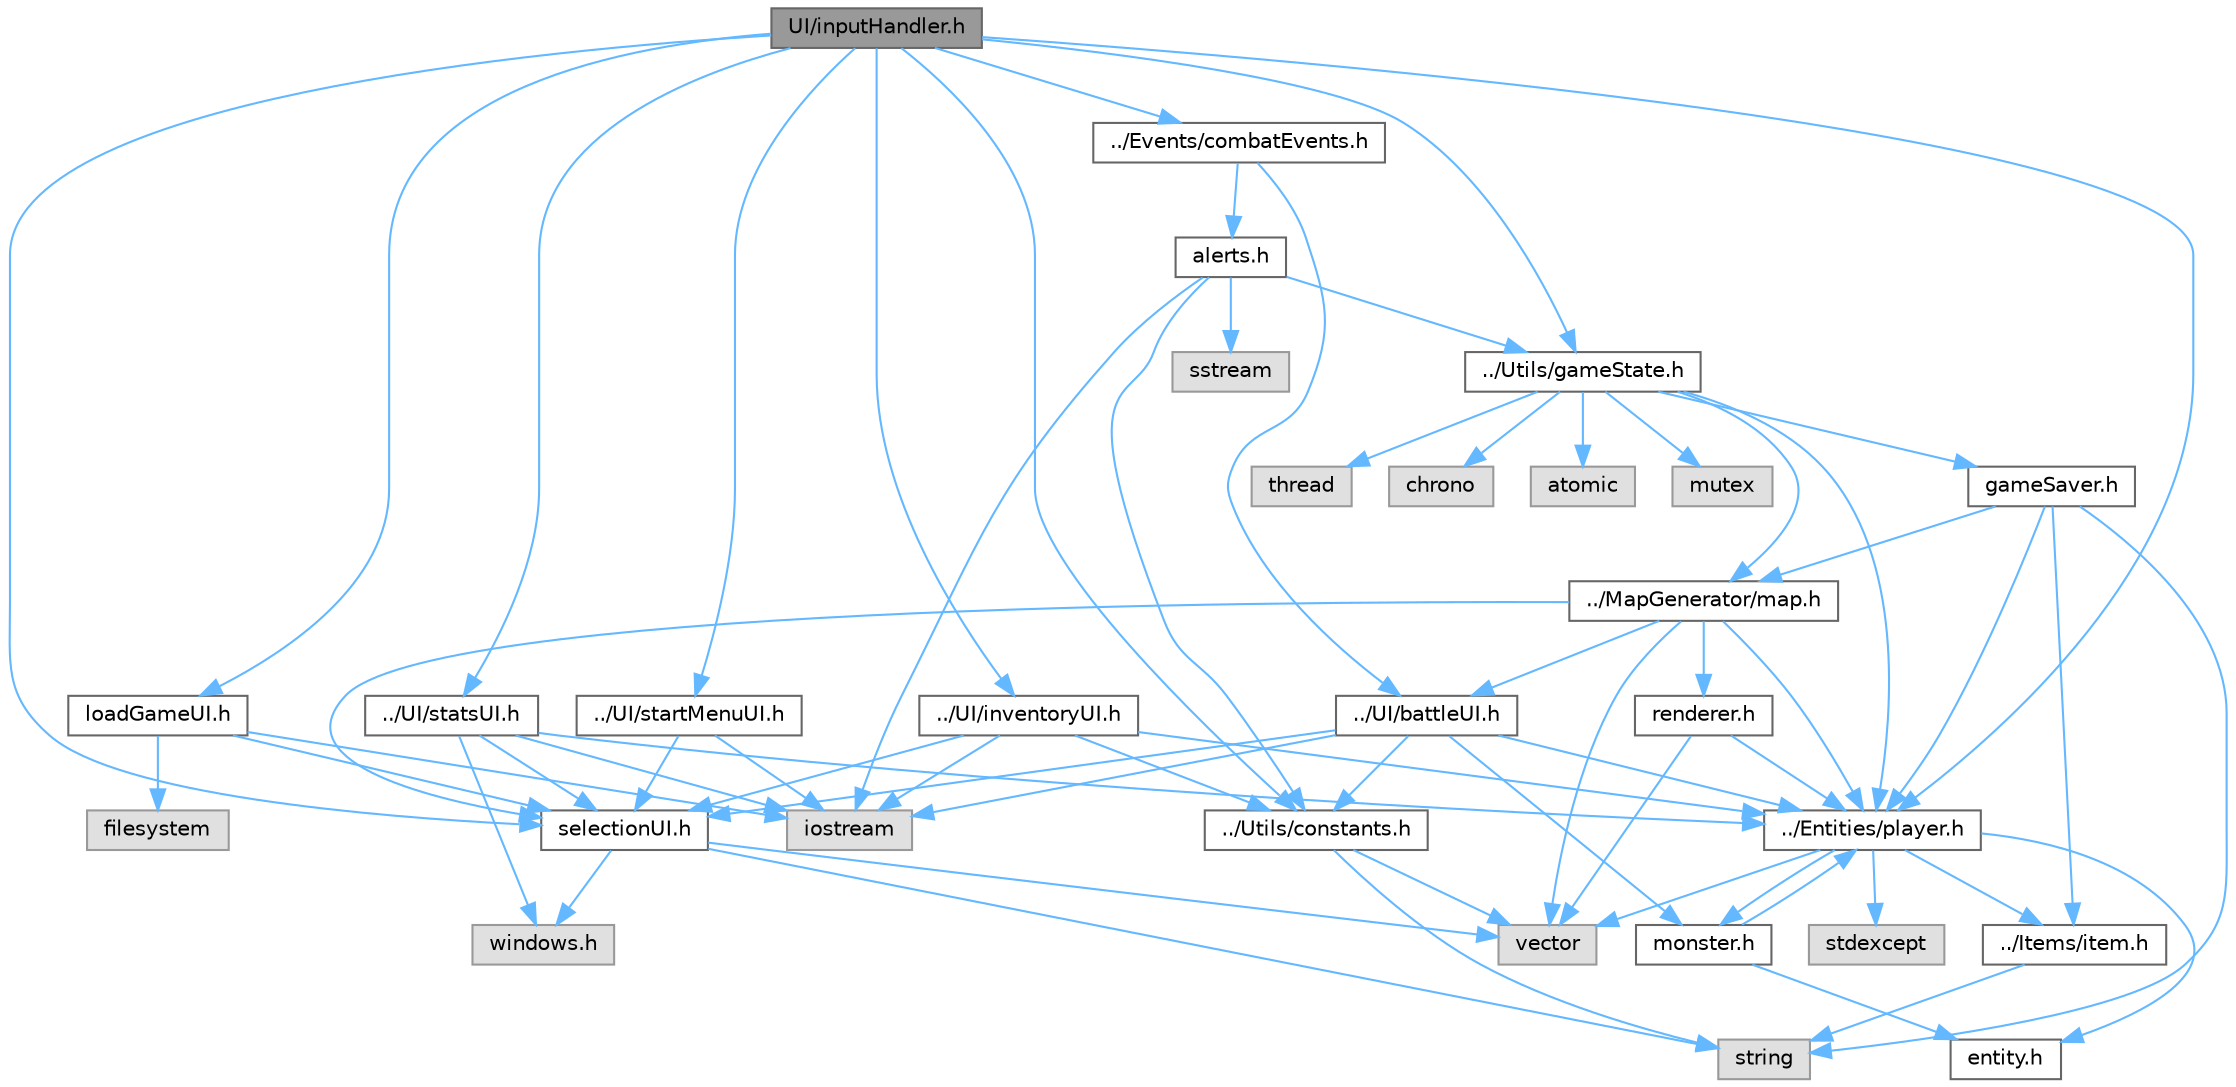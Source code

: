 digraph "UI/inputHandler.h"
{
 // LATEX_PDF_SIZE
  bgcolor="transparent";
  edge [fontname=Helvetica,fontsize=10,labelfontname=Helvetica,labelfontsize=10];
  node [fontname=Helvetica,fontsize=10,shape=box,height=0.2,width=0.4];
  Node1 [id="Node000001",label="UI/inputHandler.h",height=0.2,width=0.4,color="gray40", fillcolor="grey60", style="filled", fontcolor="black",tooltip=" "];
  Node1 -> Node2 [id="edge1_Node000001_Node000002",color="steelblue1",style="solid",tooltip=" "];
  Node2 [id="Node000002",label="../Entities/player.h",height=0.2,width=0.4,color="grey40", fillcolor="white", style="filled",URL="$player_8h.html",tooltip=" "];
  Node2 -> Node3 [id="edge2_Node000002_Node000003",color="steelblue1",style="solid",tooltip=" "];
  Node3 [id="Node000003",label="entity.h",height=0.2,width=0.4,color="grey40", fillcolor="white", style="filled",URL="$entity_8h.html",tooltip=" "];
  Node2 -> Node4 [id="edge3_Node000002_Node000004",color="steelblue1",style="solid",tooltip=" "];
  Node4 [id="Node000004",label="monster.h",height=0.2,width=0.4,color="grey40", fillcolor="white", style="filled",URL="$monster_8h.html",tooltip=" "];
  Node4 -> Node3 [id="edge4_Node000004_Node000003",color="steelblue1",style="solid",tooltip=" "];
  Node4 -> Node2 [id="edge5_Node000004_Node000002",color="steelblue1",style="solid",tooltip=" "];
  Node2 -> Node5 [id="edge6_Node000002_Node000005",color="steelblue1",style="solid",tooltip=" "];
  Node5 [id="Node000005",label="../Items/item.h",height=0.2,width=0.4,color="grey40", fillcolor="white", style="filled",URL="$item_8h.html",tooltip=" "];
  Node5 -> Node6 [id="edge7_Node000005_Node000006",color="steelblue1",style="solid",tooltip=" "];
  Node6 [id="Node000006",label="string",height=0.2,width=0.4,color="grey60", fillcolor="#E0E0E0", style="filled",tooltip=" "];
  Node2 -> Node7 [id="edge8_Node000002_Node000007",color="steelblue1",style="solid",tooltip=" "];
  Node7 [id="Node000007",label="vector",height=0.2,width=0.4,color="grey60", fillcolor="#E0E0E0", style="filled",tooltip=" "];
  Node2 -> Node8 [id="edge9_Node000002_Node000008",color="steelblue1",style="solid",tooltip=" "];
  Node8 [id="Node000008",label="stdexcept",height=0.2,width=0.4,color="grey60", fillcolor="#E0E0E0", style="filled",tooltip=" "];
  Node1 -> Node9 [id="edge10_Node000001_Node000009",color="steelblue1",style="solid",tooltip=" "];
  Node9 [id="Node000009",label="../UI/inventoryUI.h",height=0.2,width=0.4,color="grey40", fillcolor="white", style="filled",URL="$inventory_u_i_8h.html",tooltip=" "];
  Node9 -> Node10 [id="edge11_Node000009_Node000010",color="steelblue1",style="solid",tooltip=" "];
  Node10 [id="Node000010",label="iostream",height=0.2,width=0.4,color="grey60", fillcolor="#E0E0E0", style="filled",tooltip=" "];
  Node9 -> Node11 [id="edge12_Node000009_Node000011",color="steelblue1",style="solid",tooltip=" "];
  Node11 [id="Node000011",label="selectionUI.h",height=0.2,width=0.4,color="grey40", fillcolor="white", style="filled",URL="$selection_u_i_8h.html",tooltip=" "];
  Node11 -> Node12 [id="edge13_Node000011_Node000012",color="steelblue1",style="solid",tooltip=" "];
  Node12 [id="Node000012",label="windows.h",height=0.2,width=0.4,color="grey60", fillcolor="#E0E0E0", style="filled",tooltip=" "];
  Node11 -> Node7 [id="edge14_Node000011_Node000007",color="steelblue1",style="solid",tooltip=" "];
  Node11 -> Node6 [id="edge15_Node000011_Node000006",color="steelblue1",style="solid",tooltip=" "];
  Node9 -> Node2 [id="edge16_Node000009_Node000002",color="steelblue1",style="solid",tooltip=" "];
  Node9 -> Node13 [id="edge17_Node000009_Node000013",color="steelblue1",style="solid",tooltip=" "];
  Node13 [id="Node000013",label="../Utils/constants.h",height=0.2,width=0.4,color="grey40", fillcolor="white", style="filled",URL="$constants_8h.html",tooltip=" "];
  Node13 -> Node6 [id="edge18_Node000013_Node000006",color="steelblue1",style="solid",tooltip=" "];
  Node13 -> Node7 [id="edge19_Node000013_Node000007",color="steelblue1",style="solid",tooltip=" "];
  Node1 -> Node14 [id="edge20_Node000001_Node000014",color="steelblue1",style="solid",tooltip=" "];
  Node14 [id="Node000014",label="../UI/statsUI.h",height=0.2,width=0.4,color="grey40", fillcolor="white", style="filled",URL="$stats_u_i_8h.html",tooltip=" "];
  Node14 -> Node11 [id="edge21_Node000014_Node000011",color="steelblue1",style="solid",tooltip=" "];
  Node14 -> Node2 [id="edge22_Node000014_Node000002",color="steelblue1",style="solid",tooltip=" "];
  Node14 -> Node12 [id="edge23_Node000014_Node000012",color="steelblue1",style="solid",tooltip=" "];
  Node14 -> Node10 [id="edge24_Node000014_Node000010",color="steelblue1",style="solid",tooltip=" "];
  Node1 -> Node15 [id="edge25_Node000001_Node000015",color="steelblue1",style="solid",tooltip=" "];
  Node15 [id="Node000015",label="../UI/startMenuUI.h",height=0.2,width=0.4,color="grey40", fillcolor="white", style="filled",URL="$start_menu_u_i_8h.html",tooltip=" "];
  Node15 -> Node10 [id="edge26_Node000015_Node000010",color="steelblue1",style="solid",tooltip=" "];
  Node15 -> Node11 [id="edge27_Node000015_Node000011",color="steelblue1",style="solid",tooltip=" "];
  Node1 -> Node11 [id="edge28_Node000001_Node000011",color="steelblue1",style="solid",tooltip=" "];
  Node1 -> Node13 [id="edge29_Node000001_Node000013",color="steelblue1",style="solid",tooltip=" "];
  Node1 -> Node16 [id="edge30_Node000001_Node000016",color="steelblue1",style="solid",tooltip=" "];
  Node16 [id="Node000016",label="../Utils/gameState.h",height=0.2,width=0.4,color="grey40", fillcolor="white", style="filled",URL="$game_state_8h.html",tooltip=" "];
  Node16 -> Node17 [id="edge31_Node000016_Node000017",color="steelblue1",style="solid",tooltip=" "];
  Node17 [id="Node000017",label="thread",height=0.2,width=0.4,color="grey60", fillcolor="#E0E0E0", style="filled",tooltip=" "];
  Node16 -> Node18 [id="edge32_Node000016_Node000018",color="steelblue1",style="solid",tooltip=" "];
  Node18 [id="Node000018",label="chrono",height=0.2,width=0.4,color="grey60", fillcolor="#E0E0E0", style="filled",tooltip=" "];
  Node16 -> Node19 [id="edge33_Node000016_Node000019",color="steelblue1",style="solid",tooltip=" "];
  Node19 [id="Node000019",label="atomic",height=0.2,width=0.4,color="grey60", fillcolor="#E0E0E0", style="filled",tooltip=" "];
  Node16 -> Node20 [id="edge34_Node000016_Node000020",color="steelblue1",style="solid",tooltip=" "];
  Node20 [id="Node000020",label="mutex",height=0.2,width=0.4,color="grey60", fillcolor="#E0E0E0", style="filled",tooltip=" "];
  Node16 -> Node21 [id="edge35_Node000016_Node000021",color="steelblue1",style="solid",tooltip=" "];
  Node21 [id="Node000021",label="../MapGenerator/map.h",height=0.2,width=0.4,color="grey40", fillcolor="white", style="filled",URL="$map_8h.html",tooltip=" "];
  Node21 -> Node7 [id="edge36_Node000021_Node000007",color="steelblue1",style="solid",tooltip=" "];
  Node21 -> Node2 [id="edge37_Node000021_Node000002",color="steelblue1",style="solid",tooltip=" "];
  Node21 -> Node22 [id="edge38_Node000021_Node000022",color="steelblue1",style="solid",tooltip=" "];
  Node22 [id="Node000022",label="renderer.h",height=0.2,width=0.4,color="grey40", fillcolor="white", style="filled",URL="$renderer_8h.html",tooltip=" "];
  Node22 -> Node2 [id="edge39_Node000022_Node000002",color="steelblue1",style="solid",tooltip=" "];
  Node22 -> Node7 [id="edge40_Node000022_Node000007",color="steelblue1",style="solid",tooltip=" "];
  Node21 -> Node11 [id="edge41_Node000021_Node000011",color="steelblue1",style="solid",tooltip=" "];
  Node21 -> Node23 [id="edge42_Node000021_Node000023",color="steelblue1",style="solid",tooltip=" "];
  Node23 [id="Node000023",label="../UI/battleUI.h",height=0.2,width=0.4,color="grey40", fillcolor="white", style="filled",URL="$battle_u_i_8h.html",tooltip=" "];
  Node23 -> Node10 [id="edge43_Node000023_Node000010",color="steelblue1",style="solid",tooltip=" "];
  Node23 -> Node11 [id="edge44_Node000023_Node000011",color="steelblue1",style="solid",tooltip=" "];
  Node23 -> Node2 [id="edge45_Node000023_Node000002",color="steelblue1",style="solid",tooltip=" "];
  Node23 -> Node4 [id="edge46_Node000023_Node000004",color="steelblue1",style="solid",tooltip=" "];
  Node23 -> Node13 [id="edge47_Node000023_Node000013",color="steelblue1",style="solid",tooltip=" "];
  Node16 -> Node2 [id="edge48_Node000016_Node000002",color="steelblue1",style="solid",tooltip=" "];
  Node16 -> Node24 [id="edge49_Node000016_Node000024",color="steelblue1",style="solid",tooltip=" "];
  Node24 [id="Node000024",label="gameSaver.h",height=0.2,width=0.4,color="grey40", fillcolor="white", style="filled",URL="$game_saver_8h.html",tooltip=" "];
  Node24 -> Node6 [id="edge50_Node000024_Node000006",color="steelblue1",style="solid",tooltip=" "];
  Node24 -> Node2 [id="edge51_Node000024_Node000002",color="steelblue1",style="solid",tooltip=" "];
  Node24 -> Node21 [id="edge52_Node000024_Node000021",color="steelblue1",style="solid",tooltip=" "];
  Node24 -> Node5 [id="edge53_Node000024_Node000005",color="steelblue1",style="solid",tooltip=" "];
  Node1 -> Node25 [id="edge54_Node000001_Node000025",color="steelblue1",style="solid",tooltip=" "];
  Node25 [id="Node000025",label="loadGameUI.h",height=0.2,width=0.4,color="grey40", fillcolor="white", style="filled",URL="$load_game_u_i_8h.html",tooltip=" "];
  Node25 -> Node10 [id="edge55_Node000025_Node000010",color="steelblue1",style="solid",tooltip=" "];
  Node25 -> Node26 [id="edge56_Node000025_Node000026",color="steelblue1",style="solid",tooltip=" "];
  Node26 [id="Node000026",label="filesystem",height=0.2,width=0.4,color="grey60", fillcolor="#E0E0E0", style="filled",tooltip=" "];
  Node25 -> Node11 [id="edge57_Node000025_Node000011",color="steelblue1",style="solid",tooltip=" "];
  Node1 -> Node27 [id="edge58_Node000001_Node000027",color="steelblue1",style="solid",tooltip=" "];
  Node27 [id="Node000027",label="../Events/combatEvents.h",height=0.2,width=0.4,color="grey40", fillcolor="white", style="filled",URL="$combat_events_8h.html",tooltip=" "];
  Node27 -> Node23 [id="edge59_Node000027_Node000023",color="steelblue1",style="solid",tooltip=" "];
  Node27 -> Node28 [id="edge60_Node000027_Node000028",color="steelblue1",style="solid",tooltip=" "];
  Node28 [id="Node000028",label="alerts.h",height=0.2,width=0.4,color="grey40", fillcolor="white", style="filled",URL="$alerts_8h.html",tooltip=" "];
  Node28 -> Node29 [id="edge61_Node000028_Node000029",color="steelblue1",style="solid",tooltip=" "];
  Node29 [id="Node000029",label="sstream",height=0.2,width=0.4,color="grey60", fillcolor="#E0E0E0", style="filled",tooltip=" "];
  Node28 -> Node10 [id="edge62_Node000028_Node000010",color="steelblue1",style="solid",tooltip=" "];
  Node28 -> Node13 [id="edge63_Node000028_Node000013",color="steelblue1",style="solid",tooltip=" "];
  Node28 -> Node16 [id="edge64_Node000028_Node000016",color="steelblue1",style="solid",tooltip=" "];
}
